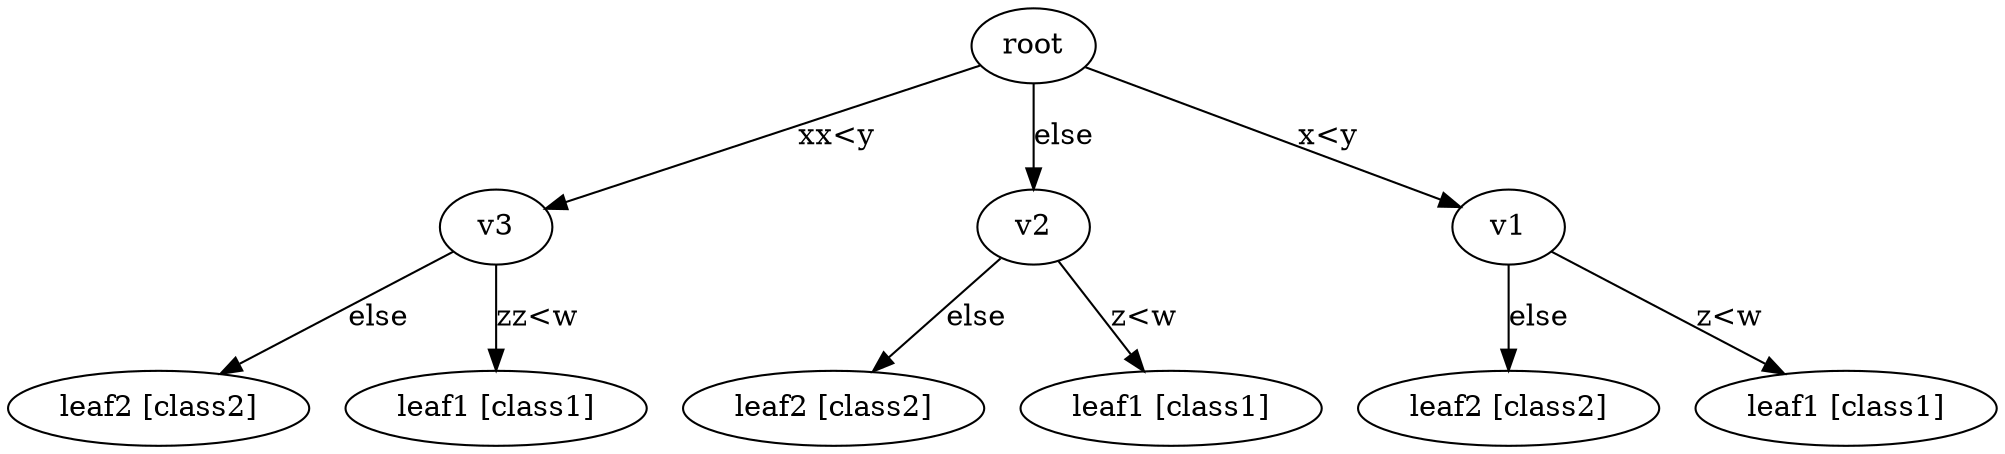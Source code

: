 digraph {
     v3 -> leaf2 [label="else"];
     v2 -> leaf2_2 [label="else"];
     v1 -> leaf2_1 [label="else"];
     root -> v2 [label="else"];
     v3 -> leaf1 [label="zz<w"];
     v2 -> leaf1_2 [label="z<w"];
     v1 -> leaf1_1 [label="z<w"];
     root -> v3 [label="xx<y"];
     root -> v1 [label="x<y"];
     leaf2_2 [label="leaf2 [class2]"];
     leaf1_1 [label="leaf1 [class1]"];
     leaf1_2 [label="leaf1 [class1]"];
     leaf2_1 [label="leaf2 [class2]"];
     leaf2 [label="leaf2 [class2]"];
     leaf1 [label="leaf1 [class1]"];
     v3 [label="v3"];
     v2 [label="v2"];
     v1 [label="v1"];
     root [label="root"];
}
